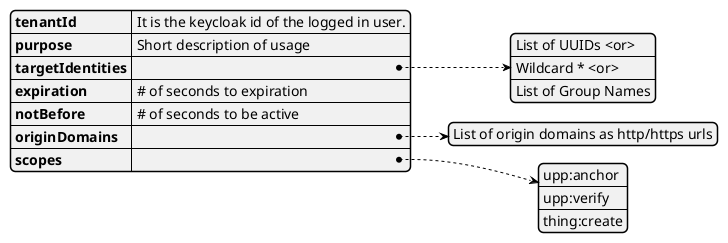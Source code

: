 @startjson
{
  "tenantId": "It is the keycloak id of the logged in user.",
  "purpose":"Short description of usage",
  "targetIdentities":["List of UUIDs <or>", "Wildcard * <or>", "List of Group Names"],
  "expiration": "# of seconds to expiration",
  "notBefore": "# of seconds to be active",
  "originDomains": ["List of origin domains as http/https urls"],
  "scopes": ["upp:anchor","upp:verify","thing:create"]
}
@endjson
